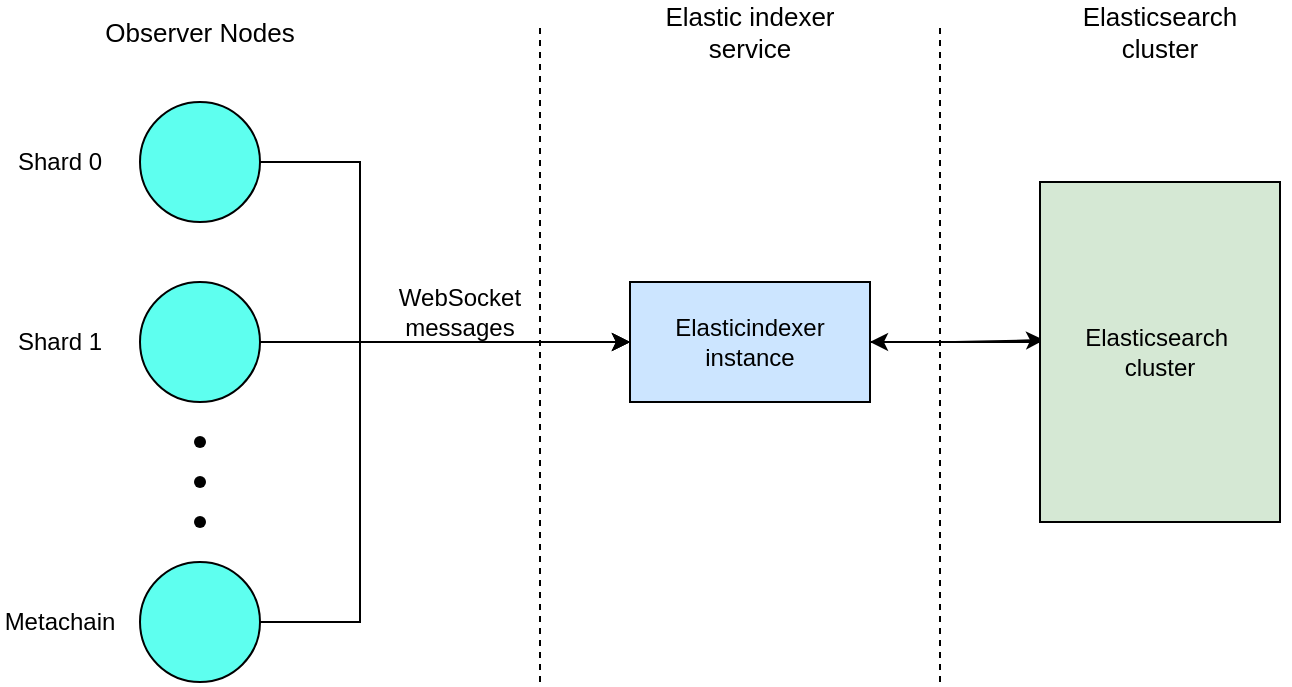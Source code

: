 <mxfile version="23.1.7" type="device">
  <diagram name="Page-1" id="2CUQH800xFhHVJmL9mho">
    <mxGraphModel dx="2074" dy="1180" grid="1" gridSize="20" guides="1" tooltips="1" connect="1" arrows="1" fold="1" page="1" pageScale="1" pageWidth="850" pageHeight="1100" background="none" math="0" shadow="0">
      <root>
        <mxCell id="0" />
        <mxCell id="1" parent="0" />
        <mxCell id="6Ij9C6XUDUhVDzcWqF8C-30" style="edgeStyle=orthogonalEdgeStyle;rounded=0;orthogonalLoop=1;jettySize=auto;html=1;entryX=0;entryY=0.5;entryDx=0;entryDy=0;" parent="1" source="6Ij9C6XUDUhVDzcWqF8C-1" target="6Ij9C6XUDUhVDzcWqF8C-29" edge="1">
          <mxGeometry relative="1" as="geometry">
            <mxPoint x="285" y="200" as="targetPoint" />
            <Array as="points">
              <mxPoint x="285" y="110" />
              <mxPoint x="285" y="200" />
            </Array>
          </mxGeometry>
        </mxCell>
        <mxCell id="6Ij9C6XUDUhVDzcWqF8C-1" value="" style="ellipse;whiteSpace=wrap;html=1;aspect=fixed;fillColor=#5EFFEF;" parent="1" vertex="1">
          <mxGeometry x="175" y="80" width="60" height="60" as="geometry" />
        </mxCell>
        <mxCell id="6Ij9C6XUDUhVDzcWqF8C-31" style="edgeStyle=orthogonalEdgeStyle;rounded=0;orthogonalLoop=1;jettySize=auto;html=1;" parent="1" source="6Ij9C6XUDUhVDzcWqF8C-6" target="6Ij9C6XUDUhVDzcWqF8C-29" edge="1">
          <mxGeometry relative="1" as="geometry" />
        </mxCell>
        <mxCell id="6Ij9C6XUDUhVDzcWqF8C-6" value="" style="ellipse;whiteSpace=wrap;html=1;aspect=fixed;fillColor=#5EFFEF;" parent="1" vertex="1">
          <mxGeometry x="175" y="170" width="60" height="60" as="geometry" />
        </mxCell>
        <mxCell id="6Ij9C6XUDUhVDzcWqF8C-32" style="edgeStyle=orthogonalEdgeStyle;rounded=0;orthogonalLoop=1;jettySize=auto;html=1;entryX=0;entryY=0.5;entryDx=0;entryDy=0;" parent="1" source="6Ij9C6XUDUhVDzcWqF8C-7" target="6Ij9C6XUDUhVDzcWqF8C-29" edge="1">
          <mxGeometry relative="1" as="geometry">
            <mxPoint x="285" y="200" as="targetPoint" />
            <Array as="points">
              <mxPoint x="285" y="340" />
              <mxPoint x="285" y="200" />
            </Array>
          </mxGeometry>
        </mxCell>
        <mxCell id="6Ij9C6XUDUhVDzcWqF8C-7" value="" style="ellipse;whiteSpace=wrap;html=1;aspect=fixed;fillColor=#5EFFEF;" parent="1" vertex="1">
          <mxGeometry x="175" y="310" width="60" height="60" as="geometry" />
        </mxCell>
        <mxCell id="6Ij9C6XUDUhVDzcWqF8C-13" value="Shard 0" style="text;html=1;strokeColor=none;fillColor=none;align=center;verticalAlign=middle;whiteSpace=wrap;rounded=0;" parent="1" vertex="1">
          <mxGeometry x="105" y="95" width="60" height="30" as="geometry" />
        </mxCell>
        <mxCell id="6Ij9C6XUDUhVDzcWqF8C-14" value="Shard 1" style="text;html=1;strokeColor=none;fillColor=none;align=center;verticalAlign=middle;whiteSpace=wrap;rounded=0;" parent="1" vertex="1">
          <mxGeometry x="105" y="185" width="60" height="30" as="geometry" />
        </mxCell>
        <mxCell id="6Ij9C6XUDUhVDzcWqF8C-15" value="Metachain" style="text;html=1;strokeColor=none;fillColor=none;align=center;verticalAlign=middle;whiteSpace=wrap;rounded=0;" parent="1" vertex="1">
          <mxGeometry x="105" y="325" width="60" height="30" as="geometry" />
        </mxCell>
        <mxCell id="6Ij9C6XUDUhVDzcWqF8C-16" value="" style="shape=waypoint;sketch=0;size=6;pointerEvents=1;points=[];fillColor=none;resizable=0;rotatable=0;perimeter=centerPerimeter;snapToPoint=1;" parent="1" vertex="1">
          <mxGeometry x="195" y="240" width="20" height="20" as="geometry" />
        </mxCell>
        <mxCell id="6Ij9C6XUDUhVDzcWqF8C-17" value="" style="shape=waypoint;sketch=0;size=6;pointerEvents=1;points=[];fillColor=none;resizable=0;rotatable=0;perimeter=centerPerimeter;snapToPoint=1;" parent="1" vertex="1">
          <mxGeometry x="195" y="260" width="20" height="20" as="geometry" />
        </mxCell>
        <mxCell id="6Ij9C6XUDUhVDzcWqF8C-18" value="" style="shape=waypoint;sketch=0;size=6;pointerEvents=1;points=[];fillColor=none;resizable=0;rotatable=0;perimeter=centerPerimeter;snapToPoint=1;" parent="1" vertex="1">
          <mxGeometry x="195" y="280" width="20" height="20" as="geometry" />
        </mxCell>
        <mxCell id="6Ij9C6XUDUhVDzcWqF8C-23" value="" style="endArrow=none;dashed=1;html=1;rounded=0;" parent="1" edge="1">
          <mxGeometry width="50" height="50" relative="1" as="geometry">
            <mxPoint x="375" y="370" as="sourcePoint" />
            <mxPoint x="375" y="40" as="targetPoint" />
          </mxGeometry>
        </mxCell>
        <mxCell id="6Ij9C6XUDUhVDzcWqF8C-24" value="Observer Nodes" style="text;html=1;strokeColor=none;fillColor=none;align=center;verticalAlign=middle;whiteSpace=wrap;rounded=0;fontSize=13;" parent="1" vertex="1">
          <mxGeometry x="155" y="30" width="100" height="30" as="geometry" />
        </mxCell>
        <mxCell id="6Ij9C6XUDUhVDzcWqF8C-25" value="Elastic indexer service" style="text;html=1;strokeColor=none;fillColor=none;align=center;verticalAlign=middle;whiteSpace=wrap;rounded=0;fontSize=13;" parent="1" vertex="1">
          <mxGeometry x="415" y="30" width="130" height="30" as="geometry" />
        </mxCell>
        <mxCell id="6Ij9C6XUDUhVDzcWqF8C-27" value="" style="endArrow=none;dashed=1;html=1;rounded=0;" parent="1" edge="1">
          <mxGeometry width="50" height="50" relative="1" as="geometry">
            <mxPoint x="575" y="370" as="sourcePoint" />
            <mxPoint x="575" y="40" as="targetPoint" />
            <Array as="points">
              <mxPoint x="575" y="190" />
            </Array>
          </mxGeometry>
        </mxCell>
        <mxCell id="6Ij9C6XUDUhVDzcWqF8C-36" style="edgeStyle=orthogonalEdgeStyle;rounded=0;orthogonalLoop=1;jettySize=auto;html=1;entryX=0.017;entryY=0.465;entryDx=0;entryDy=0;entryPerimeter=0;" parent="1" source="6Ij9C6XUDUhVDzcWqF8C-29" target="6Ij9C6XUDUhVDzcWqF8C-35" edge="1">
          <mxGeometry relative="1" as="geometry" />
        </mxCell>
        <mxCell id="6Ij9C6XUDUhVDzcWqF8C-29" value="Elasticindexer instance" style="rounded=0;whiteSpace=wrap;html=1;fillColor=#CCE5FF;" parent="1" vertex="1">
          <mxGeometry x="420" y="170" width="120" height="60" as="geometry" />
        </mxCell>
        <mxCell id="6Ij9C6XUDUhVDzcWqF8C-33" value="WebSocket messages" style="text;html=1;strokeColor=none;fillColor=none;align=center;verticalAlign=middle;whiteSpace=wrap;rounded=0;" parent="1" vertex="1">
          <mxGeometry x="305" y="170" width="60" height="30" as="geometry" />
        </mxCell>
        <mxCell id="6Ij9C6XUDUhVDzcWqF8C-34" value="Elasticsearch&lt;br&gt;cluster" style="text;html=1;strokeColor=none;fillColor=none;align=center;verticalAlign=middle;whiteSpace=wrap;rounded=0;fontSize=13;" parent="1" vertex="1">
          <mxGeometry x="620" y="30" width="130" height="30" as="geometry" />
        </mxCell>
        <mxCell id="6Ij9C6XUDUhVDzcWqF8C-37" style="edgeStyle=orthogonalEdgeStyle;rounded=0;orthogonalLoop=1;jettySize=auto;html=1;" parent="1" source="6Ij9C6XUDUhVDzcWqF8C-35" target="6Ij9C6XUDUhVDzcWqF8C-29" edge="1">
          <mxGeometry relative="1" as="geometry">
            <Array as="points">
              <mxPoint x="615" y="200" />
              <mxPoint x="615" y="200" />
            </Array>
          </mxGeometry>
        </mxCell>
        <mxCell id="6Ij9C6XUDUhVDzcWqF8C-35" value="Elasticsearch&amp;nbsp;&lt;br&gt;cluster" style="rounded=0;whiteSpace=wrap;html=1;fillColor=#D5E8D4;" parent="1" vertex="1">
          <mxGeometry x="625" y="120" width="120" height="170" as="geometry" />
        </mxCell>
      </root>
    </mxGraphModel>
  </diagram>
</mxfile>
